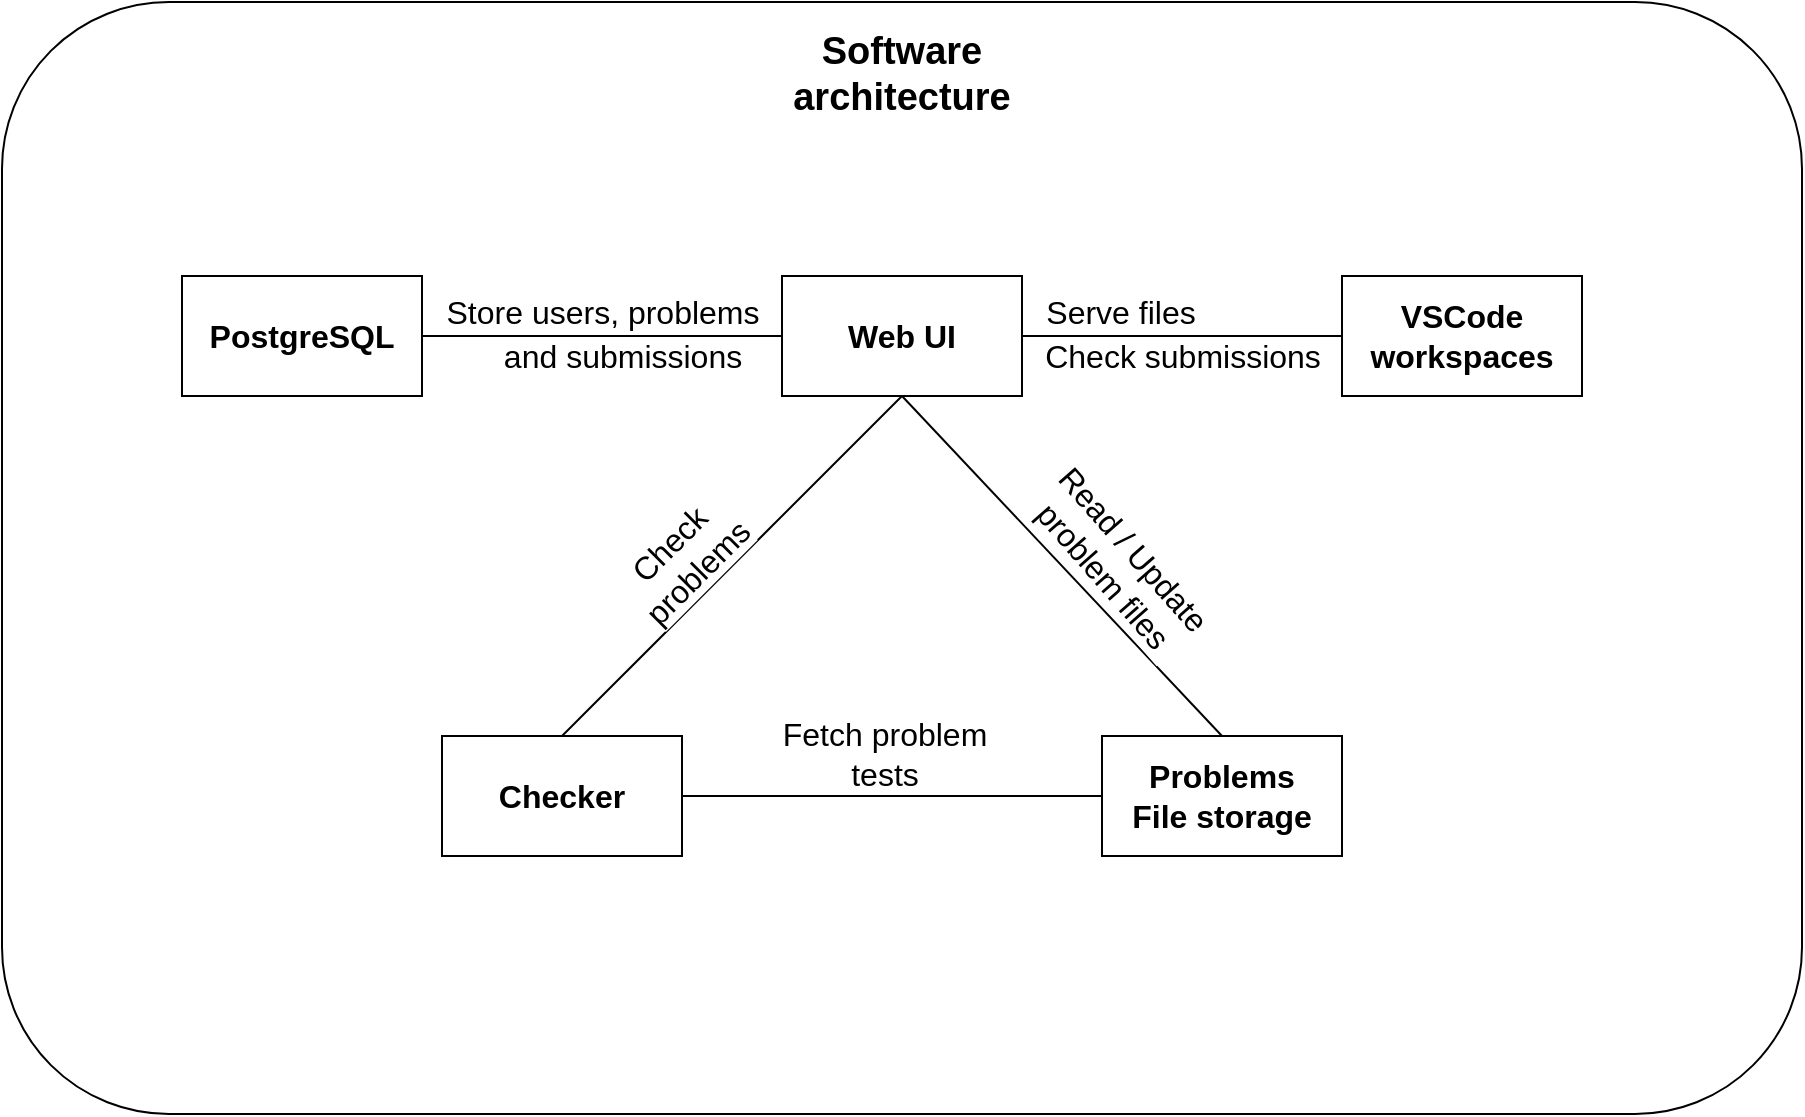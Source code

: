 <mxfile>
    <diagram id="3-SPbE_dGS2LmkEGGgtY" name="Page-1">
        <mxGraphModel dx="761" dy="608" grid="1" gridSize="10" guides="1" tooltips="1" connect="1" arrows="1" fold="1" page="1" pageScale="1" pageWidth="850" pageHeight="1100" math="0" shadow="0">
            <root>
                <mxCell id="0"/>
                <mxCell id="1" parent="0"/>
                <mxCell id="2" value="" style="rounded=1;whiteSpace=wrap;html=1;" parent="1" vertex="1">
                    <mxGeometry x="20" y="243" width="900" height="556" as="geometry"/>
                </mxCell>
                <mxCell id="3" value="Software architecture" style="text;html=1;strokeColor=none;fillColor=none;align=center;verticalAlign=middle;whiteSpace=wrap;rounded=0;fontSize=19;fontStyle=1" parent="1" vertex="1">
                    <mxGeometry x="390" y="264" width="160" height="30" as="geometry"/>
                </mxCell>
                <mxCell id="16" style="edgeStyle=none;html=1;exitX=0.5;exitY=1;exitDx=0;exitDy=0;entryX=0.5;entryY=0;entryDx=0;entryDy=0;fontSize=16;startArrow=none;startFill=0;endArrow=none;endFill=0;" parent="1" source="4" target="6" edge="1">
                    <mxGeometry relative="1" as="geometry"/>
                </mxCell>
                <mxCell id="21" value="Check&lt;br&gt;problems" style="edgeLabel;html=1;align=center;verticalAlign=middle;resizable=0;points=[];fontSize=16;rotation=-45;" parent="16" vertex="1" connectable="0">
                    <mxGeometry x="0.187" y="-3" relative="1" as="geometry">
                        <mxPoint x="-7" y="-18" as="offset"/>
                    </mxGeometry>
                </mxCell>
                <mxCell id="17" style="edgeStyle=none;html=1;exitX=0.5;exitY=1;exitDx=0;exitDy=0;entryX=0.5;entryY=0;entryDx=0;entryDy=0;fontSize=16;startArrow=none;startFill=0;endArrow=none;endFill=0;" parent="1" source="4" target="12" edge="1">
                    <mxGeometry relative="1" as="geometry"/>
                </mxCell>
                <mxCell id="20" value="Read / Update&lt;br&gt;problem files" style="edgeLabel;html=1;align=center;verticalAlign=middle;resizable=0;points=[];fontSize=16;rotation=48.7;" parent="17" vertex="1" connectable="0">
                    <mxGeometry x="0.198" y="-1" relative="1" as="geometry">
                        <mxPoint x="13" y="-20" as="offset"/>
                    </mxGeometry>
                </mxCell>
                <mxCell id="4" value="Web UI" style="rounded=0;whiteSpace=wrap;html=1;fontStyle=1;fontSize=16;" parent="1" vertex="1">
                    <mxGeometry x="410" y="380" width="120" height="60" as="geometry"/>
                </mxCell>
                <mxCell id="18" style="edgeStyle=none;html=1;exitX=1;exitY=0.5;exitDx=0;exitDy=0;entryX=0;entryY=0.5;entryDx=0;entryDy=0;fontSize=16;startArrow=none;startFill=0;endArrow=none;endFill=0;" parent="1" source="6" target="12" edge="1">
                    <mxGeometry relative="1" as="geometry"/>
                </mxCell>
                <mxCell id="19" value="Fetch problem&lt;br&gt;tests" style="edgeLabel;html=1;align=center;verticalAlign=middle;resizable=0;points=[];fontSize=16;" parent="18" vertex="1" connectable="0">
                    <mxGeometry x="-0.302" y="-1" relative="1" as="geometry">
                        <mxPoint x="27" y="-22" as="offset"/>
                    </mxGeometry>
                </mxCell>
                <mxCell id="6" value="Checker" style="rounded=0;whiteSpace=wrap;html=1;fontStyle=1;fontSize=16;" parent="1" vertex="1">
                    <mxGeometry x="240" y="610" width="120" height="60" as="geometry"/>
                </mxCell>
                <mxCell id="10" value="VSCode workspaces" style="rounded=0;whiteSpace=wrap;html=1;fontStyle=1;fontSize=16;" parent="1" vertex="1">
                    <mxGeometry x="690" y="380" width="120" height="60" as="geometry"/>
                </mxCell>
                <mxCell id="15" style="edgeStyle=none;html=1;exitX=1;exitY=0.5;exitDx=0;exitDy=0;entryX=0;entryY=0.5;entryDx=0;entryDy=0;fontSize=16;startArrow=none;startFill=0;endArrow=none;endFill=0;" parent="1" source="11" target="4" edge="1">
                    <mxGeometry relative="1" as="geometry"/>
                </mxCell>
                <mxCell id="11" value="PostgreSQL" style="rounded=0;whiteSpace=wrap;html=1;fontStyle=1;fontSize=16;" parent="1" vertex="1">
                    <mxGeometry x="110" y="380" width="120" height="60" as="geometry"/>
                </mxCell>
                <mxCell id="12" value="Problems&lt;br style=&quot;font-size: 16px;&quot;&gt;File storage" style="rounded=0;whiteSpace=wrap;html=1;fontStyle=1;fontSize=16;" parent="1" vertex="1">
                    <mxGeometry x="570" y="610" width="120" height="60" as="geometry"/>
                </mxCell>
                <mxCell id="14" value="" style="endArrow=none;html=1;fontSize=16;entryX=0;entryY=0.5;entryDx=0;entryDy=0;exitX=1;exitY=0.5;exitDx=0;exitDy=0;startArrow=none;startFill=0;" parent="1" source="4" target="10" edge="1">
                    <mxGeometry width="50" height="50" relative="1" as="geometry">
                        <mxPoint x="430" y="380" as="sourcePoint"/>
                        <mxPoint x="480" y="330" as="targetPoint"/>
                    </mxGeometry>
                </mxCell>
                <mxCell id="23" value="Serve files" style="edgeLabel;html=1;align=center;verticalAlign=middle;resizable=0;points=[];fontSize=16;" parent="14" vertex="1" connectable="0">
                    <mxGeometry x="-0.44" y="2" relative="1" as="geometry">
                        <mxPoint x="4" y="-10" as="offset"/>
                    </mxGeometry>
                </mxCell>
                <mxCell id="24" value="Check submissions" style="edgeLabel;html=1;align=center;verticalAlign=middle;resizable=0;points=[];fontSize=16;" parent="14" vertex="1" connectable="0">
                    <mxGeometry x="0.373" y="-3" relative="1" as="geometry">
                        <mxPoint x="-30" y="7" as="offset"/>
                    </mxGeometry>
                </mxCell>
                <mxCell id="29" value="Store users, problems" style="edgeLabel;html=1;align=center;verticalAlign=middle;resizable=0;points=[];fontSize=16;" parent="1" vertex="1" connectable="0">
                    <mxGeometry x="320" y="398" as="geometry"/>
                </mxCell>
                <mxCell id="30" value="and submissions" style="edgeLabel;html=1;align=center;verticalAlign=middle;resizable=0;points=[];fontSize=16;" parent="1" vertex="1" connectable="0">
                    <mxGeometry x="330" y="420" as="geometry"/>
                </mxCell>
            </root>
        </mxGraphModel>
    </diagram>
</mxfile>